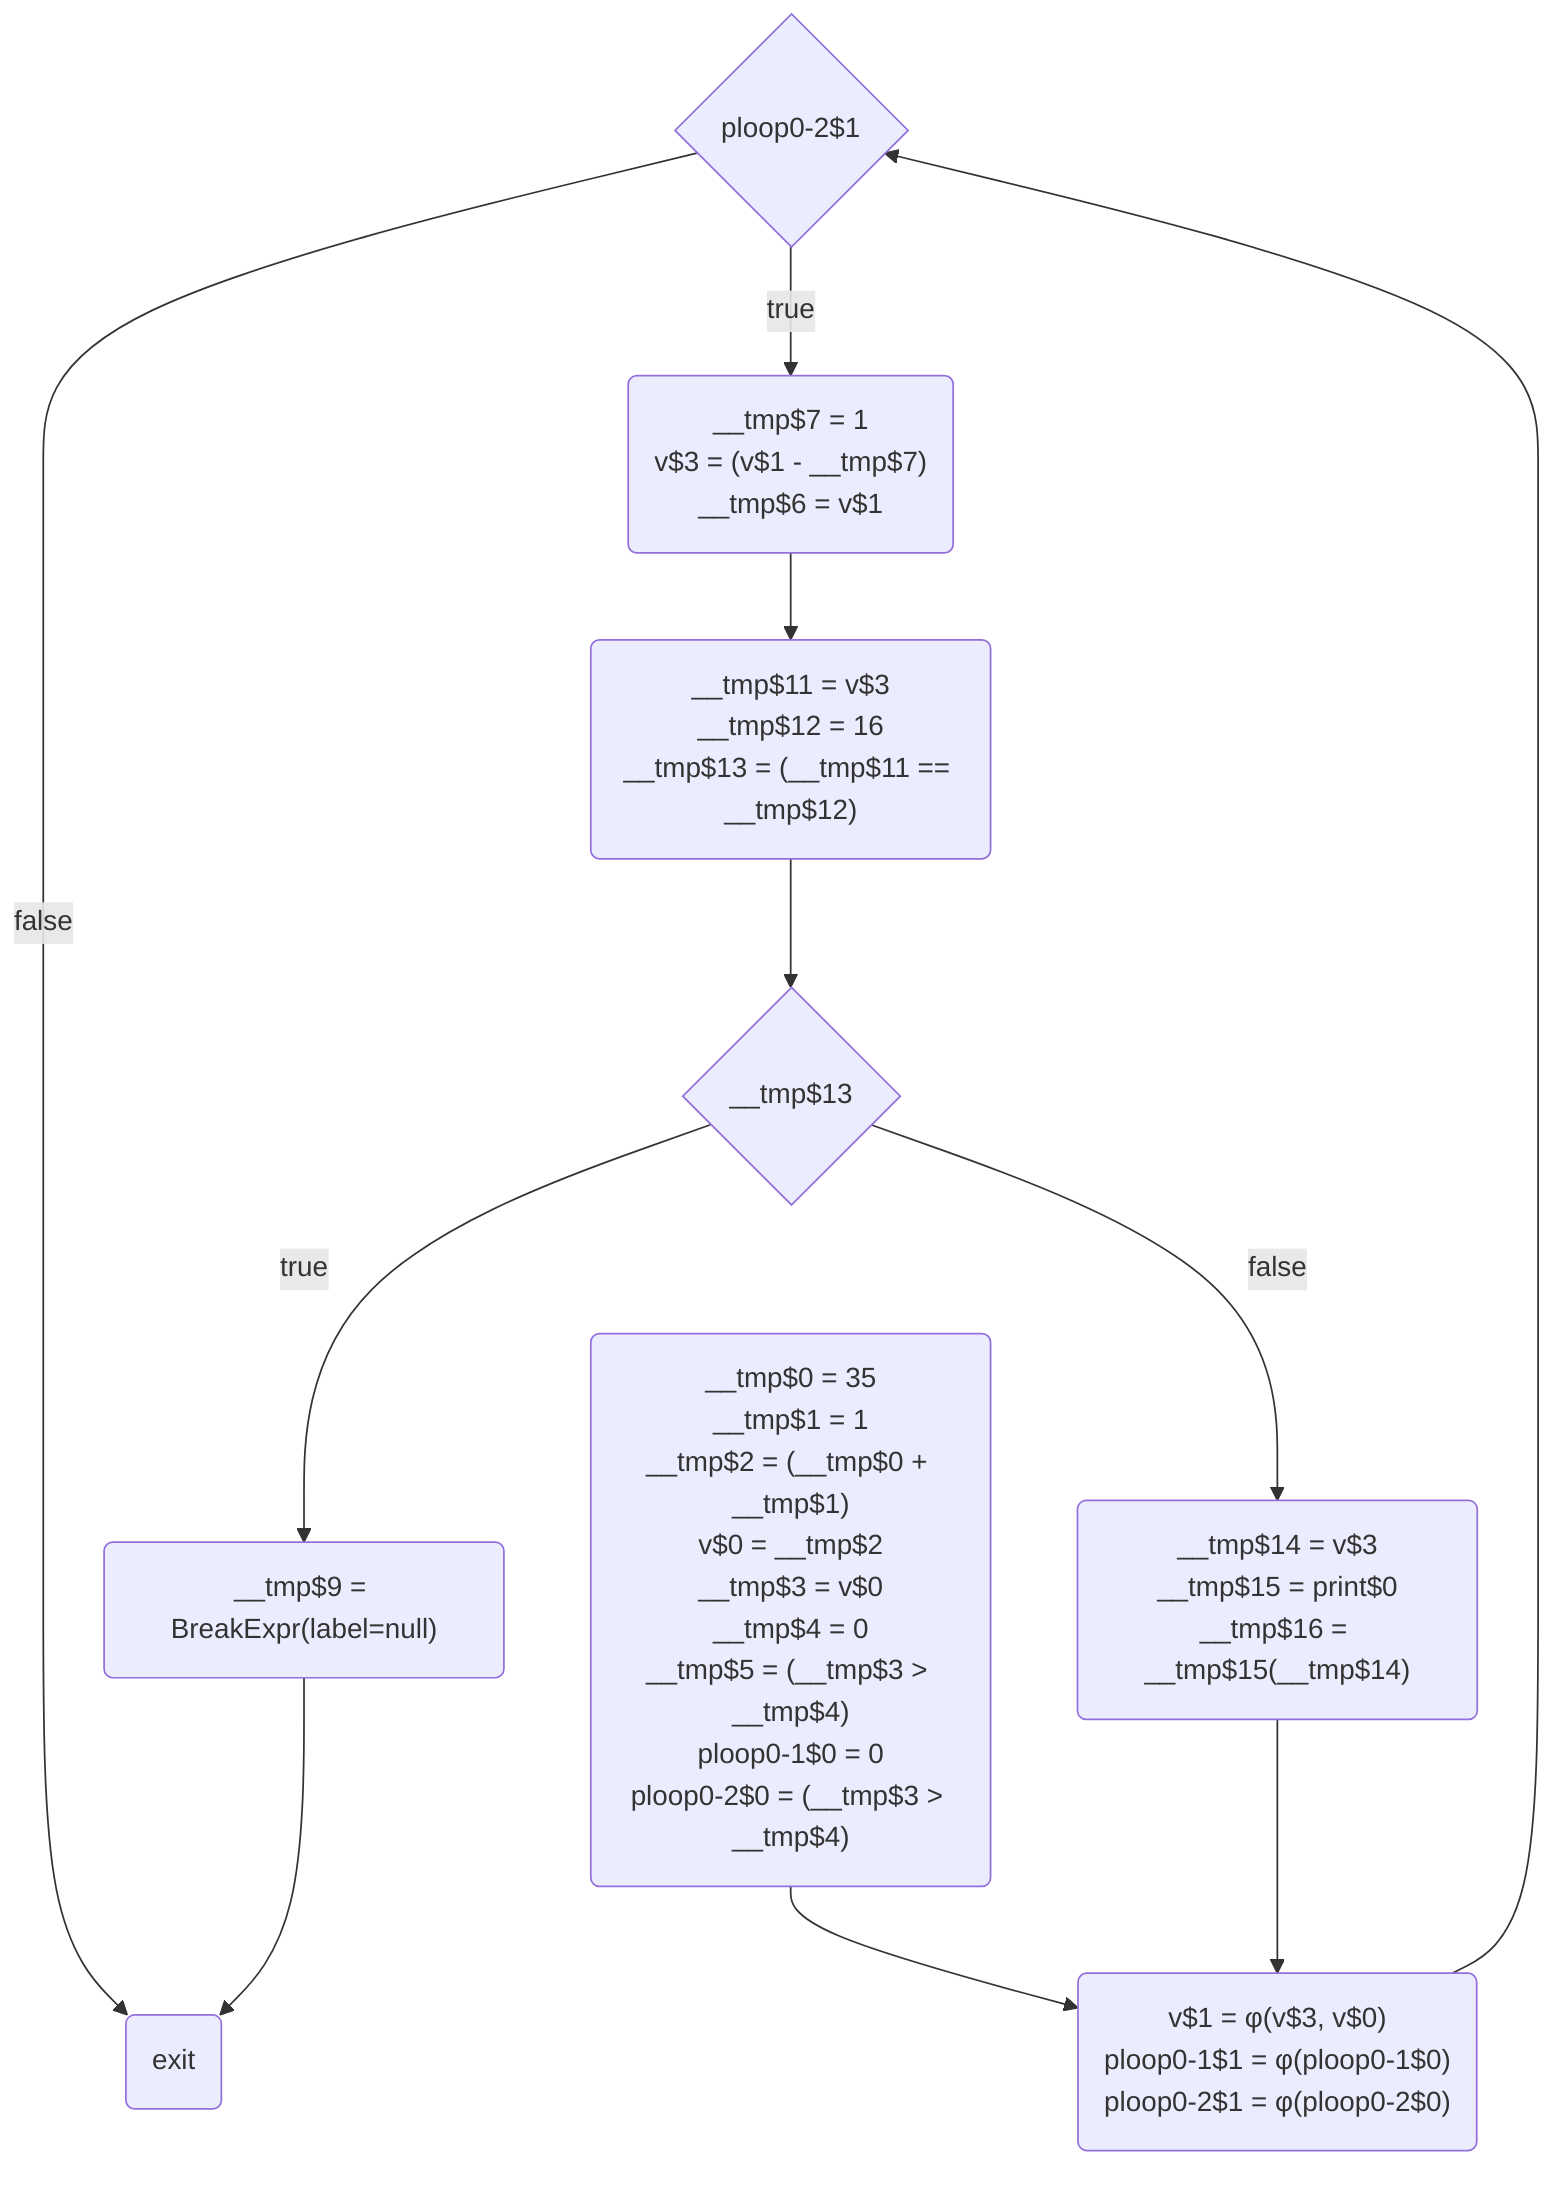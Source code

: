 flowchart TD
	cond$20{"ploop0-2$1"}
	if_cond$22("__tmp$11 = v$3<br>__tmp$12 = 16<br>__tmp$13 = (__tmp$11 == __tmp$12)")
	while_body$21("__tmp$7 = 1<br>v$3 = (v$1 - __tmp$7)<br>__tmp$6 = v$1")
	cond$23{"__tmp$13"}
	while_exit$25("exit")
	entry$18("__tmp$0 = 35<br>__tmp$1 = 1<br>__tmp$2 = (__tmp$0 + __tmp$1)<br>v$0 = __tmp$2<br>__tmp$3 = v$0<br>__tmp$4 = 0<br>__tmp$5 = (__tmp$3 > __tmp$4)<br>ploop0-1$0 = 0<br>ploop0-2$0 = (__tmp$3 > __tmp$4)")
	while_start$19("v$1 = φ(v$3, v$0)<br>ploop0-1$1 = φ(ploop0-1$0)<br>ploop0-2$1 = φ(ploop0-2$0)")
	if_merged$26("__tmp$14 = v$3<br>__tmp$15 = print$0<br>__tmp$16 = __tmp$15(__tmp$14)")
	if_true$24("__tmp$9 = BreakExpr(label=null)")
	cond$20 --> |"true"| while_body$21
	cond$20 --> |"false"| while_exit$25
	cond$23 --> |"true"| if_true$24
	entry$18 -->  while_start$19
	while_start$19 -->  cond$20
	cond$23 --> |"false"| if_merged$26
	while_body$21 -->  if_cond$22
	if_true$24 -->  while_exit$25
	if_cond$22 -->  cond$23
	if_merged$26 -->  while_start$19